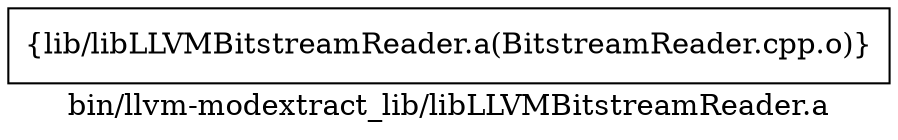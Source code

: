 digraph "bin/llvm-modextract_lib/libLLVMBitstreamReader.a" {
	label="bin/llvm-modextract_lib/libLLVMBitstreamReader.a";
	rankdir=LR;

	Node0x55af973463e8 [shape=record,shape=box,group=0,label="{lib/libLLVMBitstreamReader.a(BitstreamReader.cpp.o)}"];
}
